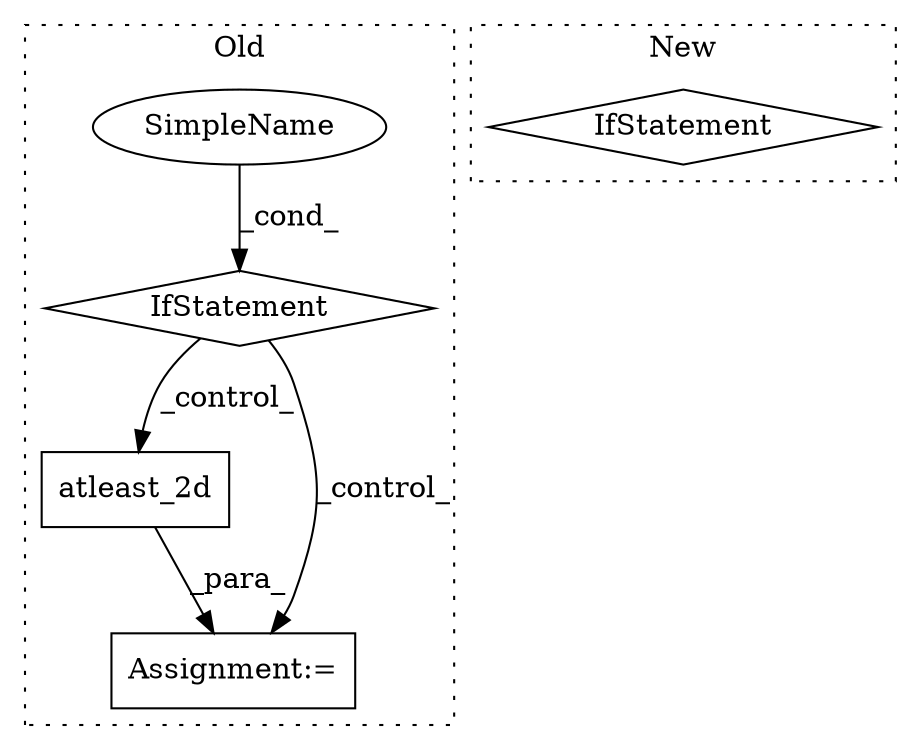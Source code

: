 digraph G {
subgraph cluster0 {
1 [label="atleast_2d" a="32" s="9295,9312" l="11,1" shape="box"];
3 [label="Assignment:=" a="7" s="9288" l="1" shape="box"];
4 [label="IfStatement" a="25" s="9244,9270" l="4,2" shape="diamond"];
5 [label="SimpleName" a="42" s="" l="" shape="ellipse"];
label = "Old";
style="dotted";
}
subgraph cluster1 {
2 [label="IfStatement" a="25" s="4568,4596" l="4,2" shape="diamond"];
label = "New";
style="dotted";
}
1 -> 3 [label="_para_"];
4 -> 1 [label="_control_"];
4 -> 3 [label="_control_"];
5 -> 4 [label="_cond_"];
}